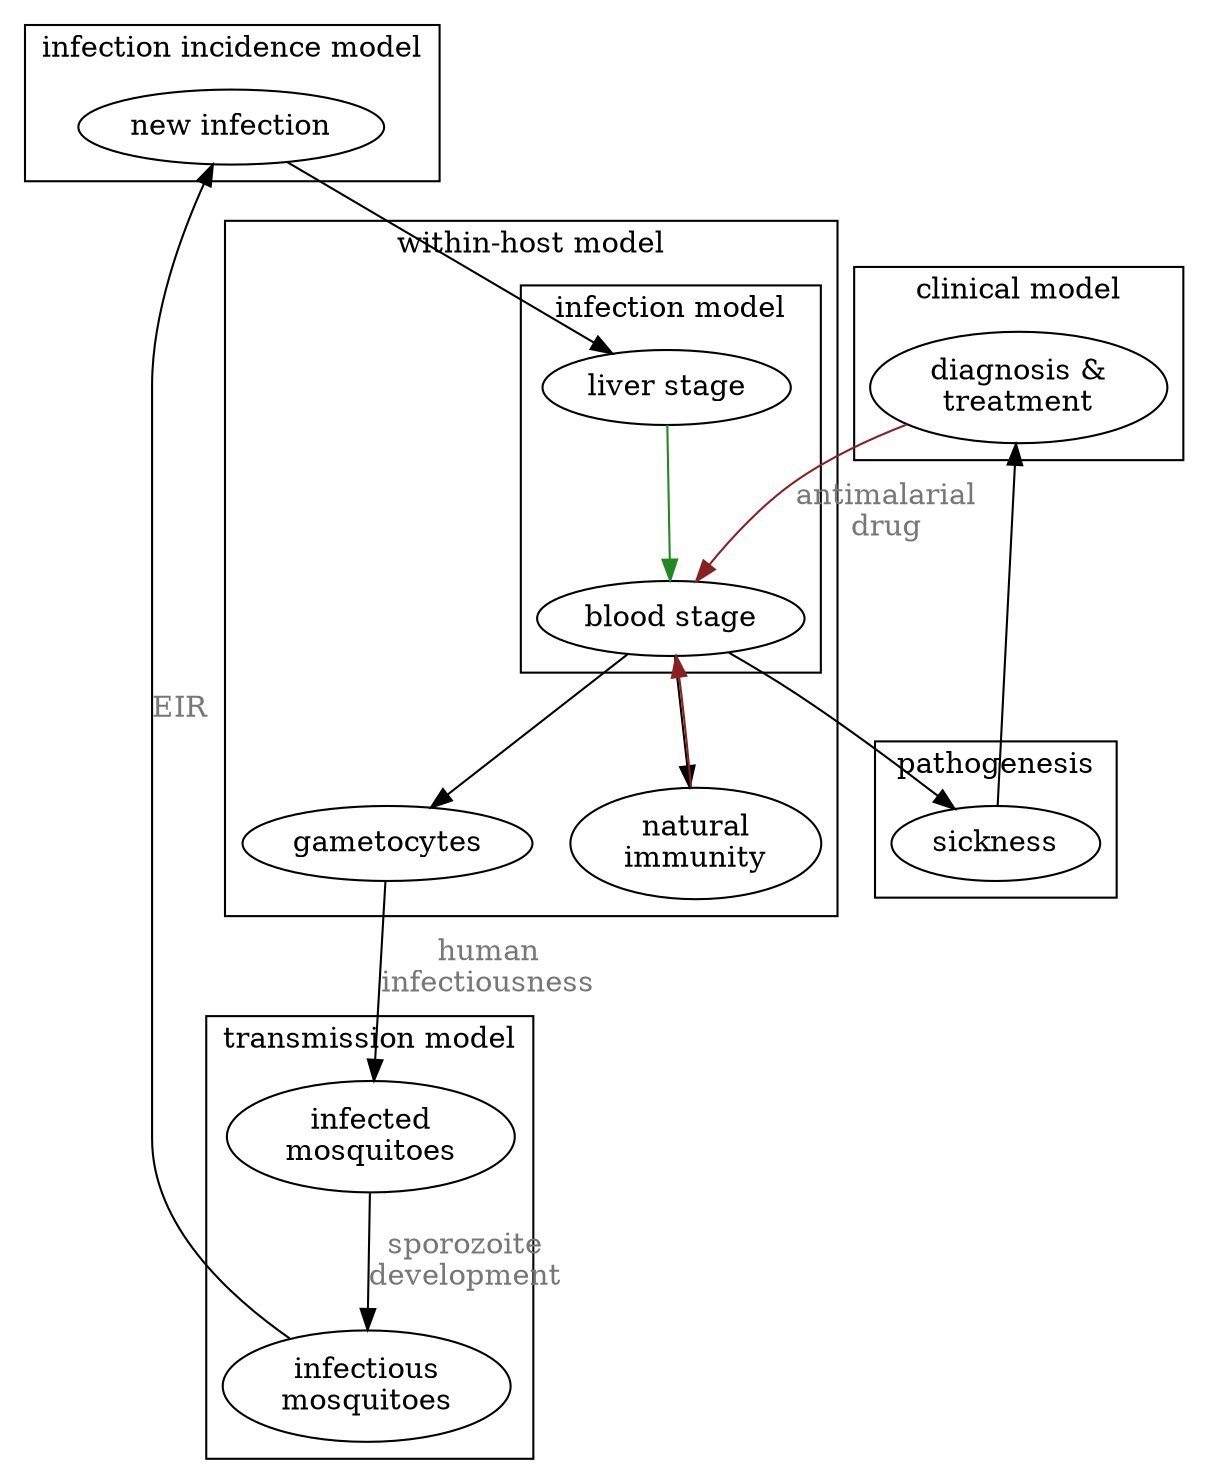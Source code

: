 // graphviz description of infection-cycle diagram.
// Copyright 2010 Swiss Tropical Institute
// Licence: GPL 2.1 or later
// Author: Diggory Hardy

// dot -Tpng infection-cycle.dot -oinfection-cycle.png -Kdot
// Or, instead of -Kdot, -Kfdp or -Kcirco
digraph {
    edge[ fontcolor="#777777" ]
    
    subgraph cluster_transmission {
	label="transmission model"
	infected_mosq[label="infected\nmosquitoes"]
	infectious_mosq[label="infectious\nmosquitoes"]
    }
    
    subgraph cluster_inf_inc {
	label="infection incidence model"
	new_inf[label="new infection"]
    }
    
    subgraph cluster_human_cycle {
	label="within-host model"
	
	subgraph cluster_infection {
	    label="infection model"
	    sporozoites [label="liver stage"]
	    merozoites[ label="blood stage" ]
	}
	
	gametocytes;
	immunity[ label="natural\nimmunity" ]
    }
    
    subgraph cluster_pathogenesis {
	label="pathogenesis"
	path_event[label="sickness"]
    }
    subgraph cluster_clinical {
	label="clinical model"
	seeking[label="diagnosis &\ntreatment"]
    }
    
    sporozoites -> merozoites[ color="#228822" ]
    merozoites -> immunity
    immunity -> merozoites[ color="#882222" ]
    merozoites -> gametocytes //[ label="gametocyte formation" ]
    gametocytes -> infected_mosq[label="human\ninfectiousness"];
    infected_mosq -> infectious_mosq[label="sporozoite\ndevelopment"]
    infectious_mosq -> new_inf[label="EIR"]
    new_inf -> sporozoites 
    
    merozoites -> path_event -> seeking
    seeking -> merozoites[ color="#882222", label="antimalarial\ndrug" ]
}
